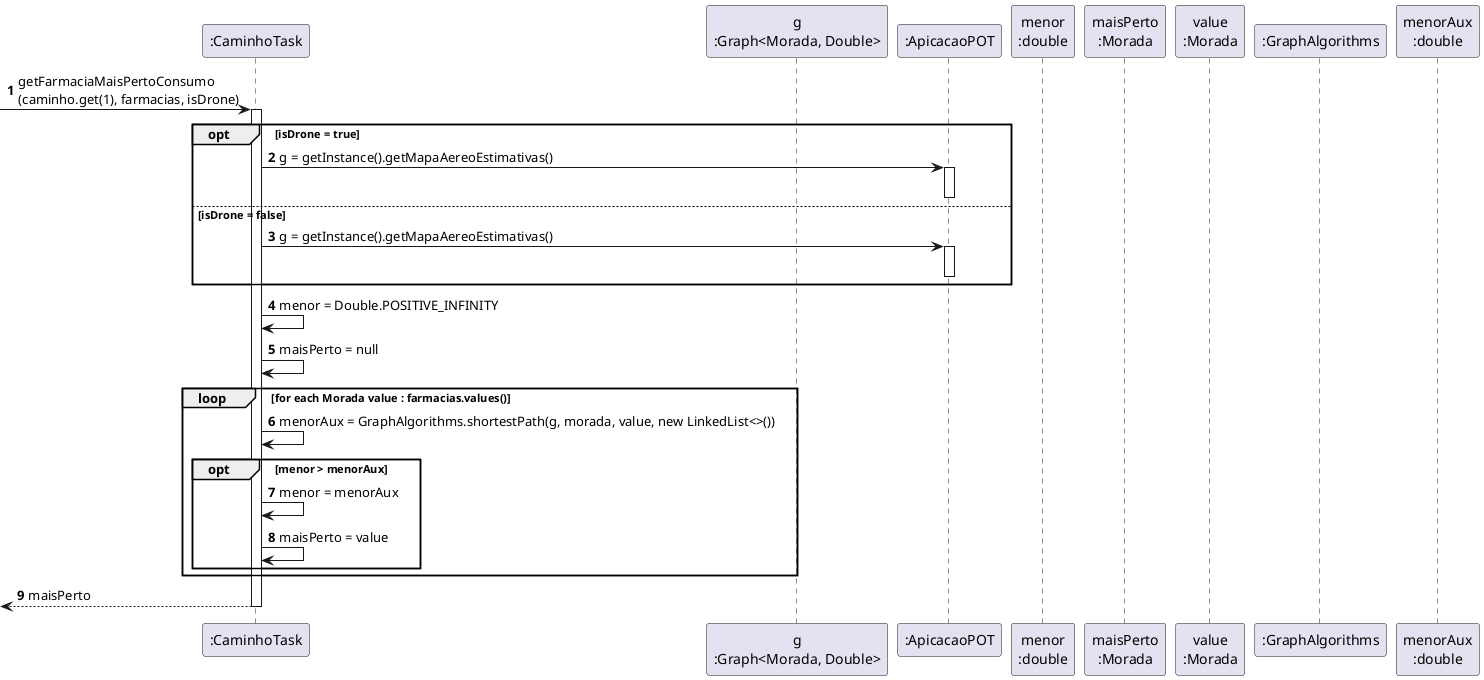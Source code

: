 @startuml
autonumber

participant ":CaminhoTask" as CAMINHOTASK

participant "g\n:Graph<Morada, Double>" as GRAFO
participant ":ApicacaoPOT" as POT
participant "menor\n:double" as MENOR
participant "maisPerto\n:Morada" as MAISPERTO
participant "value\n:Morada" as VALUE
participant ":GraphAlgorithms" as ALG
participant "menorAux\n:double" as MENORAUX


-> CAMINHOTASK : getFarmaciaMaisPertoConsumo\n(caminho.get(1), farmacias, isDrone)
activate CAMINHOTASK
opt isDrone = true
    CAMINHOTASK -> POT : g = getInstance().getMapaAereoEstimativas()
    activate POT
    deactivate POT
else isDrone = false
    CAMINHOTASK -> POT : g = getInstance().getMapaAereoEstimativas()
    activate POT
    deactivate POT
end opt

CAMINHOTASK -> CAMINHOTASK : menor = Double.POSITIVE_INFINITY
CAMINHOTASK -> CAMINHOTASK : maisPerto = null

loop for each Morada value : farmacias.values()
        CAMINHOTASK -> CAMINHOTASK : menorAux = GraphAlgorithms.shortestPath(g, morada, value, new LinkedList<>())
    opt menor > menorAux
        CAMINHOTASK -> CAMINHOTASK : menor = menorAux
        CAMINHOTASK -> CAMINHOTASK : maisPerto = value
    end opt
end loop
<-- CAMINHOTASK : maisPerto
deactivate CAMINHOTASK
@enduml